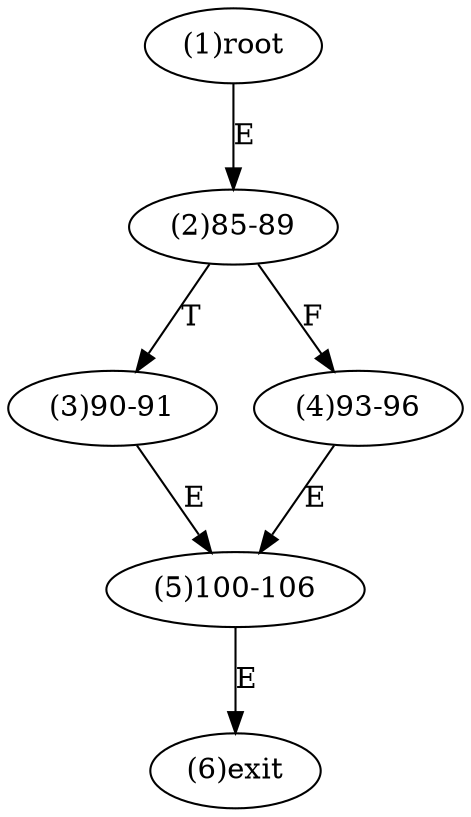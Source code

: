 digraph "" { 
1[ label="(1)root"];
2[ label="(2)85-89"];
3[ label="(3)90-91"];
4[ label="(4)93-96"];
5[ label="(5)100-106"];
6[ label="(6)exit"];
1->2[ label="E"];
2->4[ label="F"];
2->3[ label="T"];
3->5[ label="E"];
4->5[ label="E"];
5->6[ label="E"];
}